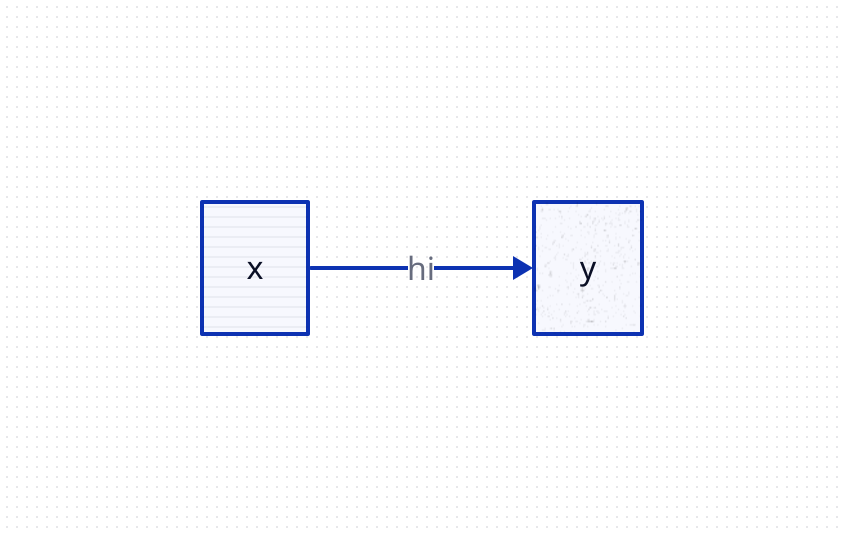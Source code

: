 direction: right
style.fill-pattern: dots
x -> y: hi
x.style.fill-pattern: lines
y.style.fill-pattern: grain

